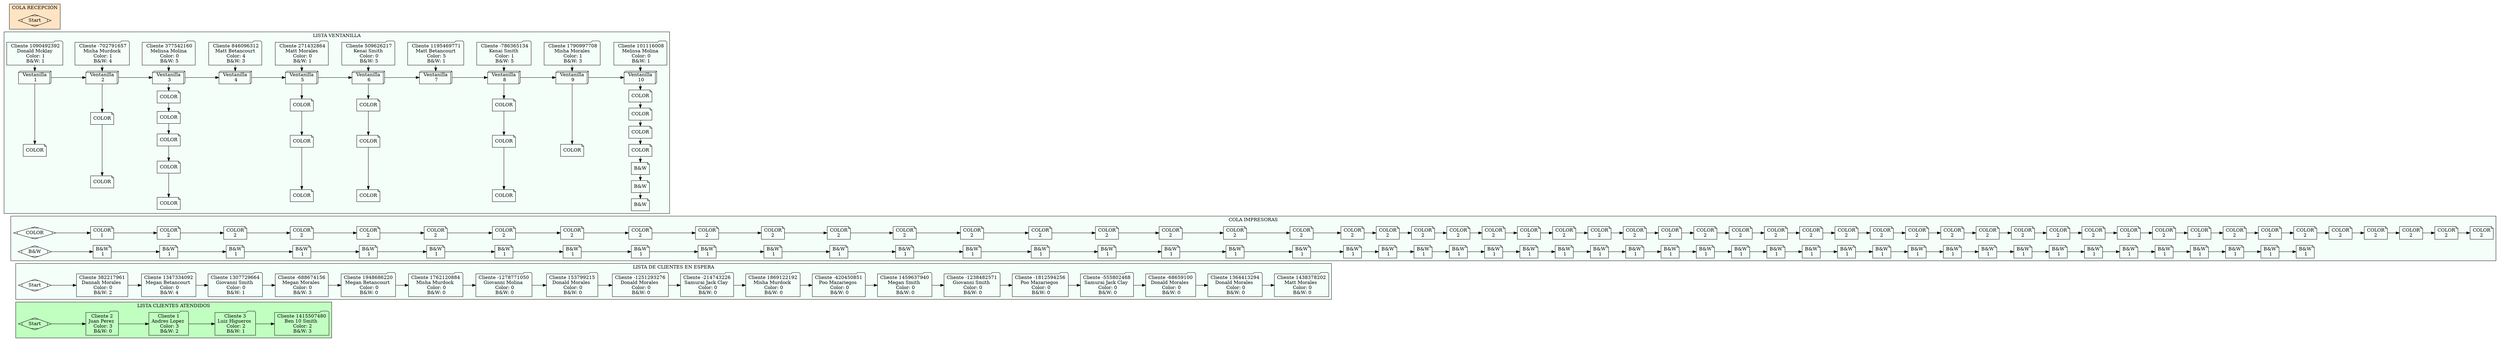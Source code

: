 digraph G { 
subgraph cluster_Clientes_Atendidos{ 
label="LISTA CLIENTES ATENDIDOS"; 
bgcolor="darkseagreen1"; 
Start5 [shape="Mdiamond" label="Start"];
node[shape = box];
Nodo1489092624[shape=folder label="Cliente 2\nJuan Perez \n Color: 3\n B&W: 0"];
Nodo1526298704[shape=folder label="Cliente 1\nAndres Lopez \n Color: 3\n B&W: 2"];
Nodo1262773598[shape=folder label="Cliente 3\nLuiz Higueros \n Color: 2\n B&W: 1"];
Nodo222511810[shape=folder label="Cliente 1415507480\nBen 10 Smith \n Color: 2\n B&W: 3"];
Start5 -> Nodo1489092624;
Nodo1489092624 -> Nodo1526298704;
Nodo1526298704 -> Nodo1262773598;
Nodo1262773598 -> Nodo222511810;
}subgraph cluster_clientes_espera{ 
label="LISTA DE CLIENTES EN ESPERA"; 
bgcolor="mintcream"; 
Start4 [shape="Mdiamond" label="Start"];
node[shape = box];
Nodo1335505684[shape=folder label="Cliente 382217961\nDannah Morales \n Color: 0\n B&W: 2"];
Nodo992768706[shape=folder label="Cliente 1347334092\nMegan Betancourt \n Color: 0\n B&W: 4"];
Nodo1593180232[shape=folder label="Cliente 1307729664\nGiovanni Smith \n Color: 0\n B&W: 1"];
Nodo492079624[shape=folder label="Cliente -688674156\nMegan Morales \n Color: 0\n B&W: 3"];
Nodo380242442[shape=folder label="Cliente 1948686220\nMegan Betancourt \n Color: 0\n B&W: 0"];
Nodo125881207[shape=folder label="Cliente 1762120884\nMisha Murdock \n Color: 0\n B&W: 0"];
Nodo1763344271[shape=folder label="Cliente -1278771050\nGiovanni Molina \n Color: 0\n B&W: 0"];
Nodo1353170030[shape=folder label="Cliente 153799215\nDonald Morales \n Color: 0\n B&W: 0"];
Nodo370869802[shape=folder label="Cliente -1251293276\nDonald Morales \n Color: 0\n B&W: 0"];
Nodo688726285[shape=folder label="Cliente -214743226\nSamurai Jack Clay \n Color: 0\n B&W: 0"];
Nodo494317290[shape=folder label="Cliente 1869122192\nMisha Murdock \n Color: 0\n B&W: 0"];
Nodo2027775614[shape=folder label="Cliente -420450851\nPoo Mazariegos \n Color: 0\n B&W: 0"];
Nodo282821294[shape=folder label="Cliente 1459637940\nMegan Smith \n Color: 0\n B&W: 0"];
Nodo1344199921[shape=folder label="Cliente -1238482571\nGiovanni Smith \n Color: 0\n B&W: 0"];
Nodo2025269734[shape=folder label="Cliente -1812594256\nPoo Mazariegos \n Color: 0\n B&W: 0"];
Nodo534906248[shape=folder label="Cliente -555802468\nSamurai Jack Clay \n Color: 0\n B&W: 0"];
Nodo1826699684[shape=folder label="Cliente -68659100\nDonald Morales \n Color: 0\n B&W: 0"];
Nodo733943822[shape=folder label="Cliente 1364413294\nDonald Morales \n Color: 0\n B&W: 0"];
Nodo373182087[shape=folder label="Cliente 1438378202\nMatt Morales \n Color: 0\n B&W: 0"];
Start4 -> Nodo1335505684;
Nodo1335505684 -> Nodo992768706; 
Nodo992768706 -> Nodo1593180232; 
Nodo1593180232 -> Nodo492079624; 
Nodo492079624 -> Nodo380242442; 
Nodo380242442 -> Nodo125881207; 
Nodo125881207 -> Nodo1763344271; 
Nodo1763344271 -> Nodo1353170030; 
Nodo1353170030 -> Nodo370869802; 
Nodo370869802 -> Nodo688726285; 
Nodo688726285 -> Nodo494317290; 
Nodo494317290 -> Nodo2027775614; 
Nodo2027775614 -> Nodo282821294; 
Nodo282821294 -> Nodo1344199921; 
Nodo1344199921 -> Nodo2025269734; 
Nodo2025269734 -> Nodo534906248; 
Nodo534906248 -> Nodo1826699684; 
Nodo1826699684 -> Nodo733943822; 
Nodo733943822 -> Nodo373182087; 
}subgraph cluster_impresoras{ 
label="COLA IMPRESORAS";
bgcolor="mintcream"; 
Start31 [shape="Mdiamond" label="COLOR"];
Start32 [shape="Mdiamond" label="B&W"];
node[shape = box];
Nodo1300393335[shape = note label="COLOR\n 1 "];
Nodo1627428162[shape = note label="COLOR\n 2 "];
Nodo2011791487[shape = note label="COLOR\n 2 "];
Nodo1150284200[shape = note label="COLOR\n 2 "];
Nodo439928219[shape = note label="COLOR\n 2 "];
Nodo2138564891[shape = note label="COLOR\n 2 "];
Nodo398572781[shape = note label="COLOR\n 2 "];
Nodo765284253[shape = note label="COLOR\n 2 "];
Nodo1077199500[shape = note label="COLOR\n 2 "];
Nodo240166646[shape = note label="COLOR\n 2 "];
Nodo351028485[shape = note label="COLOR\n 2 "];
Nodo1405747618[shape = note label="COLOR\n 2 "];
Nodo898406901[shape = note label="COLOR\n 2 "];
Nodo1054932644[shape = note label="COLOR\n 2 "];
Nodo1213349904[shape = note label="COLOR\n 2 "];
Nodo1259769769[shape = note label="COLOR\n 2 "];
Nodo444920847[shape = note label="COLOR\n 2 "];
Nodo589835301[shape = note label="COLOR\n 2 "];
Nodo2032188048[shape = note label="COLOR\n 2 "];
Nodo112466394[shape = note label="COLOR\n 2 "];
Nodo992846223[shape = note label="COLOR\n 2 "];
Nodo1800031768[shape = note label="COLOR\n 2 "];
Nodo667447085[shape = note label="COLOR\n 2 "];
Nodo26728049[shape = note label="COLOR\n 2 "];
Nodo1076770748[shape = note label="COLOR\n 2 "];
Nodo2041416495[shape = note label="COLOR\n 2 "];
Nodo502800944[shape = note label="COLOR\n 2 "];
Nodo576936864[shape = note label="COLOR\n 2 "];
Nodo331418503[shape = note label="COLOR\n 2 "];
Nodo111156771[shape = note label="COLOR\n 2 "];
Nodo1519736165[shape = note label="COLOR\n 2 "];
Nodo1653844940[shape = note label="COLOR\n 2 "];
Nodo2039810346[shape = note label="COLOR\n 2 "];
Nodo2143437117[shape = note label="COLOR\n 2 "];
Nodo260840925[shape = note label="COLOR\n 2 "];
Nodo1891502635[shape = note label="COLOR\n 2 "];
Nodo557023567[shape = note label="COLOR\n 2 "];
Nodo1276504061[shape = note label="COLOR\n 2 "];
Nodo597190999[shape = note label="COLOR\n 2 "];
Nodo603443293[shape = note label="COLOR\n 2 "];
Nodo510854293[shape = note label="COLOR\n 2 "];
Nodo2100961961[shape = note label="COLOR\n 2 "];
Nodo1769193365[shape = note label="COLOR\n 2 "];
Nodo769429195[shape = note label="COLOR\n 2 "];
Nodo580718781[shape = note label="COLOR\n 2 "];
Nodo1196695891[shape = note label="COLOR\n 2 "];
Nodo867148091[shape = note label="COLOR\n 2 "];
Nodo1457410641[shape = note label="COLOR\n 2 "];
Nodo1100767002[shape = note label="COLOR\n 2 "];
Nodo313540687[shape = note label="COLOR\n 2 "];
Nodo1990098664[shape = note label="COLOR\n 2 "];
Nodo1383524016[shape = note label="COLOR\n 2 "];
Nodo999522307[shape = note label="B&W\n 1"];
Nodo1866161430[shape = note label="B&W\n 1"];
Nodo2024918163[shape = note label="B&W\n 1"];
Nodo107241811[shape = note label="B&W\n 1"];
Nodo558922244[shape = note label="B&W\n 1"];
Nodo339099861[shape = note label="B&W\n 1"];
Nodo1653986196[shape = note label="B&W\n 1"];
Nodo1197365356[shape = note label="B&W\n 1"];
Nodo1702660825[shape = note label="B&W\n 1"];
Nodo1131040331[shape = note label="B&W\n 1"];
Nodo254749889[shape = note label="B&W\n 1"];
Nodo973576304[shape = note label="B&W\n 1"];
Nodo992802731[shape = note label="B&W\n 1"];
Nodo715521683[shape = note label="B&W\n 1"];
Nodo1545242146[shape = note label="B&W\n 1"];
Nodo1524126153[shape = note label="B&W\n 1"];
Nodo487075464[shape = note label="B&W\n 1"];
Nodo6320204[shape = note label="B&W\n 1"];
Nodo112302969[shape = note label="B&W\n 1"];
Nodo707976812[shape = note label="B&W\n 1"];
Nodo1989335500[shape = note label="B&W\n 1"];
Nodo1978869058[shape = note label="B&W\n 1"];
Nodo2131952342[shape = note label="B&W\n 1"];
Nodo1139700454[shape = note label="B&W\n 1"];
Nodo592617454[shape = note label="B&W\n 1"];
Nodo1340565491[shape = note label="B&W\n 1"];
Nodo671467883[shape = note label="B&W\n 1"];
Nodo407697359[shape = note label="B&W\n 1"];
Nodo802600647[shape = note label="B&W\n 1"];
Nodo1543148593[shape = note label="B&W\n 1"];
Nodo1571967156[shape = note label="B&W\n 1"];
Nodo574568002[shape = note label="B&W\n 1"];
Nodo952486988[shape = note label="B&W\n 1"];
Nodo932285561[shape = note label="B&W\n 1"];
Nodo2051853139[shape = note label="B&W\n 1"];
Nodo815674463[shape = note label="B&W\n 1"];
Nodo1453774246[shape = note label="B&W\n 1"];
Nodo416153648[shape = note label="B&W\n 1"];
Nodo71587369[shape = note label="B&W\n 1"];
Nodo1169794610[shape = note label="B&W\n 1"];
Nodo634540230[shape = note label="B&W\n 1"];
Nodo1307904972[shape = note label="B&W\n 1"];
Nodo1907431275[shape = note label="B&W\n 1"];
Nodo1637061418[shape = note label="B&W\n 1"];
Nodo1686100174[shape = note label="B&W\n 1"];
Nodo22671767[shape = note label="B&W\n 1"];
Nodo2024453272[shape = note label="B&W\n 1"];
Start31 -> Nodo1300393335;
Nodo1300393335 -> Nodo1627428162; 
Nodo1627428162 -> Nodo2011791487; 
Nodo2011791487 -> Nodo1150284200; 
Nodo1150284200 -> Nodo439928219; 
Nodo439928219 -> Nodo2138564891; 
Nodo2138564891 -> Nodo398572781; 
Nodo398572781 -> Nodo765284253; 
Nodo765284253 -> Nodo1077199500; 
Nodo1077199500 -> Nodo240166646; 
Nodo240166646 -> Nodo351028485; 
Nodo351028485 -> Nodo1405747618; 
Nodo1405747618 -> Nodo898406901; 
Nodo898406901 -> Nodo1054932644; 
Nodo1054932644 -> Nodo1213349904; 
Nodo1213349904 -> Nodo1259769769; 
Nodo1259769769 -> Nodo444920847; 
Nodo444920847 -> Nodo589835301; 
Nodo589835301 -> Nodo2032188048; 
Nodo2032188048 -> Nodo112466394; 
Nodo112466394 -> Nodo992846223; 
Nodo992846223 -> Nodo1800031768; 
Nodo1800031768 -> Nodo667447085; 
Nodo667447085 -> Nodo26728049; 
Nodo26728049 -> Nodo1076770748; 
Nodo1076770748 -> Nodo2041416495; 
Nodo2041416495 -> Nodo502800944; 
Nodo502800944 -> Nodo576936864; 
Nodo576936864 -> Nodo331418503; 
Nodo331418503 -> Nodo111156771; 
Nodo111156771 -> Nodo1519736165; 
Nodo1519736165 -> Nodo1653844940; 
Nodo1653844940 -> Nodo2039810346; 
Nodo2039810346 -> Nodo2143437117; 
Nodo2143437117 -> Nodo260840925; 
Nodo260840925 -> Nodo1891502635; 
Nodo1891502635 -> Nodo557023567; 
Nodo557023567 -> Nodo1276504061; 
Nodo1276504061 -> Nodo597190999; 
Nodo597190999 -> Nodo603443293; 
Nodo603443293 -> Nodo510854293; 
Nodo510854293 -> Nodo2100961961; 
Nodo2100961961 -> Nodo1769193365; 
Nodo1769193365 -> Nodo769429195; 
Nodo769429195 -> Nodo580718781; 
Nodo580718781 -> Nodo1196695891; 
Nodo1196695891 -> Nodo867148091; 
Nodo867148091 -> Nodo1457410641; 
Nodo1457410641 -> Nodo1100767002; 
Nodo1100767002 -> Nodo313540687; 
Nodo313540687 -> Nodo1990098664; 
Nodo1990098664 -> Nodo1383524016; 
Start32 -> Nodo999522307;
Nodo999522307 -> Nodo1866161430;
Nodo1866161430 -> Nodo2024918163;
Nodo2024918163 -> Nodo107241811;
Nodo107241811 -> Nodo558922244;
Nodo558922244 -> Nodo339099861;
Nodo339099861 -> Nodo1653986196;
Nodo1653986196 -> Nodo1197365356;
Nodo1197365356 -> Nodo1702660825;
Nodo1702660825 -> Nodo1131040331;
Nodo1131040331 -> Nodo254749889;
Nodo254749889 -> Nodo973576304;
Nodo973576304 -> Nodo992802731;
Nodo992802731 -> Nodo715521683;
Nodo715521683 -> Nodo1545242146;
Nodo1545242146 -> Nodo1524126153;
Nodo1524126153 -> Nodo487075464;
Nodo487075464 -> Nodo6320204;
Nodo6320204 -> Nodo112302969;
Nodo112302969 -> Nodo707976812;
Nodo707976812 -> Nodo1989335500;
Nodo1989335500 -> Nodo1978869058;
Nodo1978869058 -> Nodo2131952342;
Nodo2131952342 -> Nodo1139700454;
Nodo1139700454 -> Nodo592617454;
Nodo592617454 -> Nodo1340565491;
Nodo1340565491 -> Nodo671467883;
Nodo671467883 -> Nodo407697359;
Nodo407697359 -> Nodo802600647;
Nodo802600647 -> Nodo1543148593;
Nodo1543148593 -> Nodo1571967156;
Nodo1571967156 -> Nodo574568002;
Nodo574568002 -> Nodo952486988;
Nodo952486988 -> Nodo932285561;
Nodo932285561 -> Nodo2051853139;
Nodo2051853139 -> Nodo815674463;
Nodo815674463 -> Nodo1453774246;
Nodo1453774246 -> Nodo416153648;
Nodo416153648 -> Nodo71587369;
Nodo71587369 -> Nodo1169794610;
Nodo1169794610 -> Nodo634540230;
Nodo634540230 -> Nodo1307904972;
Nodo1307904972 -> Nodo1907431275;
Nodo1907431275 -> Nodo1637061418;
Nodo1637061418 -> Nodo1686100174;
Nodo1686100174 -> Nodo22671767;
Nodo22671767 -> Nodo2024453272;
}subgraph cluster_ventanillas{ 
label="LISTA VENTANILLA";
bgcolor="mintcream";
node[shape = box];
Nodo1797712197[shape = folder label=" Cliente 1090492392\nDonald Mcklay\n Color: 1\n B&W: 1"];
Nodo1014166943[shape = folder label=" Cliente -702791657\nMisha Murdock\n Color: 1\n B&W: 4"];
Nodo1625082366[shape = folder label=" Cliente 377542160\nMelissa Molina\n Color: 0\n B&W: 5"];
Nodo2085002312[shape = folder label=" Cliente 846096312\nMatt Betancourt\n Color: 4\n B&W: 3"];
Nodo315932542[shape = folder label=" Cliente 271432864\nMatt Morales\n Color: 0\n B&W: 1"];
Nodo2065857933[shape = folder label=" Cliente 509626217\nKenai Smith\n Color: 0\n B&W: 5"];
Nodo1472465[shape = folder label=" Cliente 1195469771\nMatt Betancourt\n Color: 5\n B&W: 1"];
Nodo2045766957[shape = folder label=" Cliente -786365134\nKenai Smith\n Color: 1\n B&W: 5"];
Nodo436532993[shape = folder label=" Cliente 1790997708\nMisha Morales\n Color: 1\n B&W: 3"];
Nodo295221641[shape = folder label=" Cliente 101116008\nMelissa Molina\n Color: 0\n B&W: 1"];
Nodo1279309678[shape = box3d label=" Ventanilla \n 1"];
Nodo98394724[shape = note label="COLOR"];
Nodo48914743[shape = box3d label=" Ventanilla \n 2"];
Nodo1671846437[shape = note label="COLOR"];
Nodo536765369[shape = note label="COLOR"];
Nodo1306854175[shape = box3d label=" Ventanilla \n 3"];
Nodo572593338[shape = note label="COLOR"];
Nodo384294141[shape = note label="COLOR"];
Nodo1024597427[shape = note label="COLOR"];
Nodo1422222071[shape = note label="COLOR"];
Nodo1374026904[shape = note label="COLOR"];
Nodo1486566962[shape = box3d label=" Ventanilla \n 4"];
Nodo1282287470[shape = box3d label=" Ventanilla \n 5"];
Nodo1277009227[shape = note label="COLOR"];
Nodo1840976765[shape = note label="COLOR"];
Nodo317071334[shape = note label="COLOR"];
Nodo148912029[shape = box3d label=" Ventanilla \n 6"];
Nodo1914301543[shape = note label="COLOR"];
Nodo1016925085[shape = note label="COLOR"];
Nodo2129221032[shape = note label="COLOR"];
Nodo274722023[shape = box3d label=" Ventanilla \n 7"];
Nodo1975546571[shape = box3d label=" Ventanilla \n 8"];
Nodo690521419[shape = note label="COLOR"];
Nodo789653861[shape = note label="COLOR"];
Nodo1224347463[shape = note label="COLOR"];
Nodo558569884[shape = box3d label=" Ventanilla \n 9"];
Nodo1791045777[shape = note label="COLOR"];
Nodo741669172[shape = box3d label=" Ventanilla \n 10"];
Nodo2147046752[shape = note label="COLOR"];
Nodo343856911[shape = note label="COLOR"];
Nodo102617125[shape = note label="COLOR"];
Nodo306980751[shape = note label="COLOR"];
Nodo363988129[shape = note label="B&W"];
Nodo1318180415[shape = note label="B&W"];
Nodo1580297332[shape = note label="B&W"];
Nodo1797712197 -> Nodo1279309678 [constraint = false];
Nodo1279309678 -> Nodo48914743;
Nodo1279309678 -> Nodo98394724 [constraint = false];
Nodo1014166943 -> Nodo48914743 [constraint = false];
Nodo48914743 -> Nodo1306854175;
Nodo48914743 -> Nodo1671846437 [constraint = false];
Nodo1671846437 -> Nodo536765369 [constraint = false];
Nodo1625082366 -> Nodo1306854175 [constraint = false];
Nodo1306854175 -> Nodo1486566962;
Nodo1306854175 -> Nodo572593338 [constraint = false];
Nodo572593338 -> Nodo384294141 [constraint = false];
Nodo384294141 -> Nodo1024597427 [constraint = false];
Nodo1024597427 -> Nodo1422222071 [constraint = false];
Nodo1422222071 -> Nodo1374026904 [constraint = false];
Nodo2085002312 -> Nodo1486566962 [constraint = false];
Nodo1486566962 -> Nodo1282287470;
Nodo315932542 -> Nodo1282287470 [constraint = false];
Nodo1282287470 -> Nodo148912029;
Nodo1282287470 -> Nodo1277009227 [constraint = false];
Nodo1277009227 -> Nodo1840976765 [constraint = false];
Nodo1840976765 -> Nodo317071334 [constraint = false];
Nodo2065857933 -> Nodo148912029 [constraint = false];
Nodo148912029 -> Nodo274722023;
Nodo148912029 -> Nodo1914301543 [constraint = false];
Nodo1914301543 -> Nodo1016925085 [constraint = false];
Nodo1016925085 -> Nodo2129221032 [constraint = false];
Nodo1472465 -> Nodo274722023 [constraint = false];
Nodo274722023 -> Nodo1975546571;
Nodo2045766957 -> Nodo1975546571 [constraint = false];
Nodo1975546571 -> Nodo558569884;
Nodo1975546571 -> Nodo690521419 [constraint = false];
Nodo690521419 -> Nodo789653861 [constraint = false];
Nodo789653861 -> Nodo1224347463 [constraint = false];
Nodo436532993 -> Nodo558569884 [constraint = false];
Nodo558569884 -> Nodo741669172;
Nodo558569884 -> Nodo1791045777 [constraint = false];
Nodo295221641 -> Nodo741669172 [constraint = false];
Nodo741669172 -> Nodo2147046752 [constraint = false];
Nodo2147046752 -> Nodo343856911 [constraint = false];
Nodo343856911 -> Nodo102617125 [constraint = false];
Nodo102617125 -> Nodo306980751 [constraint = false];
Nodo306980751 -> Nodo363988129 [constraint = false];
Nodo363988129 -> Nodo1318180415 [constraint = false];
Nodo1318180415 -> Nodo1580297332 [constraint = false];
{rank = same; Nodo1797712197; Nodo1279309678};
{rank = same; Nodo1279309678; Nodo98394724};
{rank = same; Nodo1279309678; Nodo98394724};
{rank = same; Nodo1014166943; Nodo48914743};
{rank = same; Nodo48914743; Nodo1671846437};
{rank = same; Nodo1671846437; Nodo536765369};
{rank = same; Nodo48914743; Nodo1671846437};
{rank = same; Nodo48914743; Nodo536765369};
{rank = same; Nodo1625082366; Nodo1306854175};
{rank = same; Nodo1306854175; Nodo572593338};
{rank = same; Nodo572593338; Nodo384294141};
{rank = same; Nodo1306854175; Nodo572593338};
{rank = same; Nodo384294141; Nodo1024597427};
{rank = same; Nodo1306854175; Nodo384294141};
{rank = same; Nodo1024597427; Nodo1422222071};
{rank = same; Nodo1306854175; Nodo1024597427};
{rank = same; Nodo1422222071; Nodo1374026904};
{rank = same; Nodo1306854175; Nodo1422222071};
{rank = same; Nodo1306854175; Nodo1374026904};
{rank = same; Nodo2085002312; Nodo1486566962};
{rank = same; Nodo315932542; Nodo1282287470};
{rank = same; Nodo1282287470; Nodo1277009227};
{rank = same; Nodo1277009227; Nodo1840976765};
{rank = same; Nodo1282287470; Nodo1277009227};
{rank = same; Nodo1840976765; Nodo317071334};
{rank = same; Nodo1282287470; Nodo1840976765};
{rank = same; Nodo1282287470; Nodo317071334};
{rank = same; Nodo2065857933; Nodo148912029};
{rank = same; Nodo148912029; Nodo1914301543};
{rank = same; Nodo1914301543; Nodo1016925085};
{rank = same; Nodo148912029; Nodo1914301543};
{rank = same; Nodo1016925085; Nodo2129221032};
{rank = same; Nodo148912029; Nodo1016925085};
{rank = same; Nodo148912029; Nodo2129221032};
{rank = same; Nodo1472465; Nodo274722023};
{rank = same; Nodo2045766957; Nodo1975546571};
{rank = same; Nodo1975546571; Nodo690521419};
{rank = same; Nodo690521419; Nodo789653861};
{rank = same; Nodo1975546571; Nodo690521419};
{rank = same; Nodo789653861; Nodo1224347463};
{rank = same; Nodo1975546571; Nodo789653861};
{rank = same; Nodo1975546571; Nodo1224347463};
{rank = same; Nodo436532993; Nodo558569884};
{rank = same; Nodo558569884; Nodo1791045777};
{rank = same; Nodo558569884; Nodo1791045777};
{rank = same; Nodo295221641; Nodo741669172};
{rank = same; Nodo741669172; Nodo2147046752};
{rank = same; Nodo2147046752; Nodo343856911};
{rank = same; Nodo741669172; Nodo2147046752};
{rank = same; Nodo343856911; Nodo102617125};
{rank = same; Nodo741669172; Nodo343856911};
{rank = same; Nodo102617125; Nodo306980751};
{rank = same; Nodo741669172; Nodo102617125};
{rank = same; Nodo306980751; Nodo363988129};
{rank = same; Nodo741669172; Nodo306980751};
{rank = same; Nodo363988129; Nodo1318180415};
{rank = same; Nodo741669172; Nodo363988129};
{rank = same; Nodo1318180415; Nodo1580297332};
{rank = same; Nodo741669172; Nodo1318180415};
{rank = same; Nodo741669172; Nodo1580297332};
}subgraph cluster_recepcion{
label="COLA RECEPCIÓN";
bgcolor="bisque"; 
Start1 [shape="Mdiamond" label="Start"];
node[shape = box];
}rankdir = LR;
}

